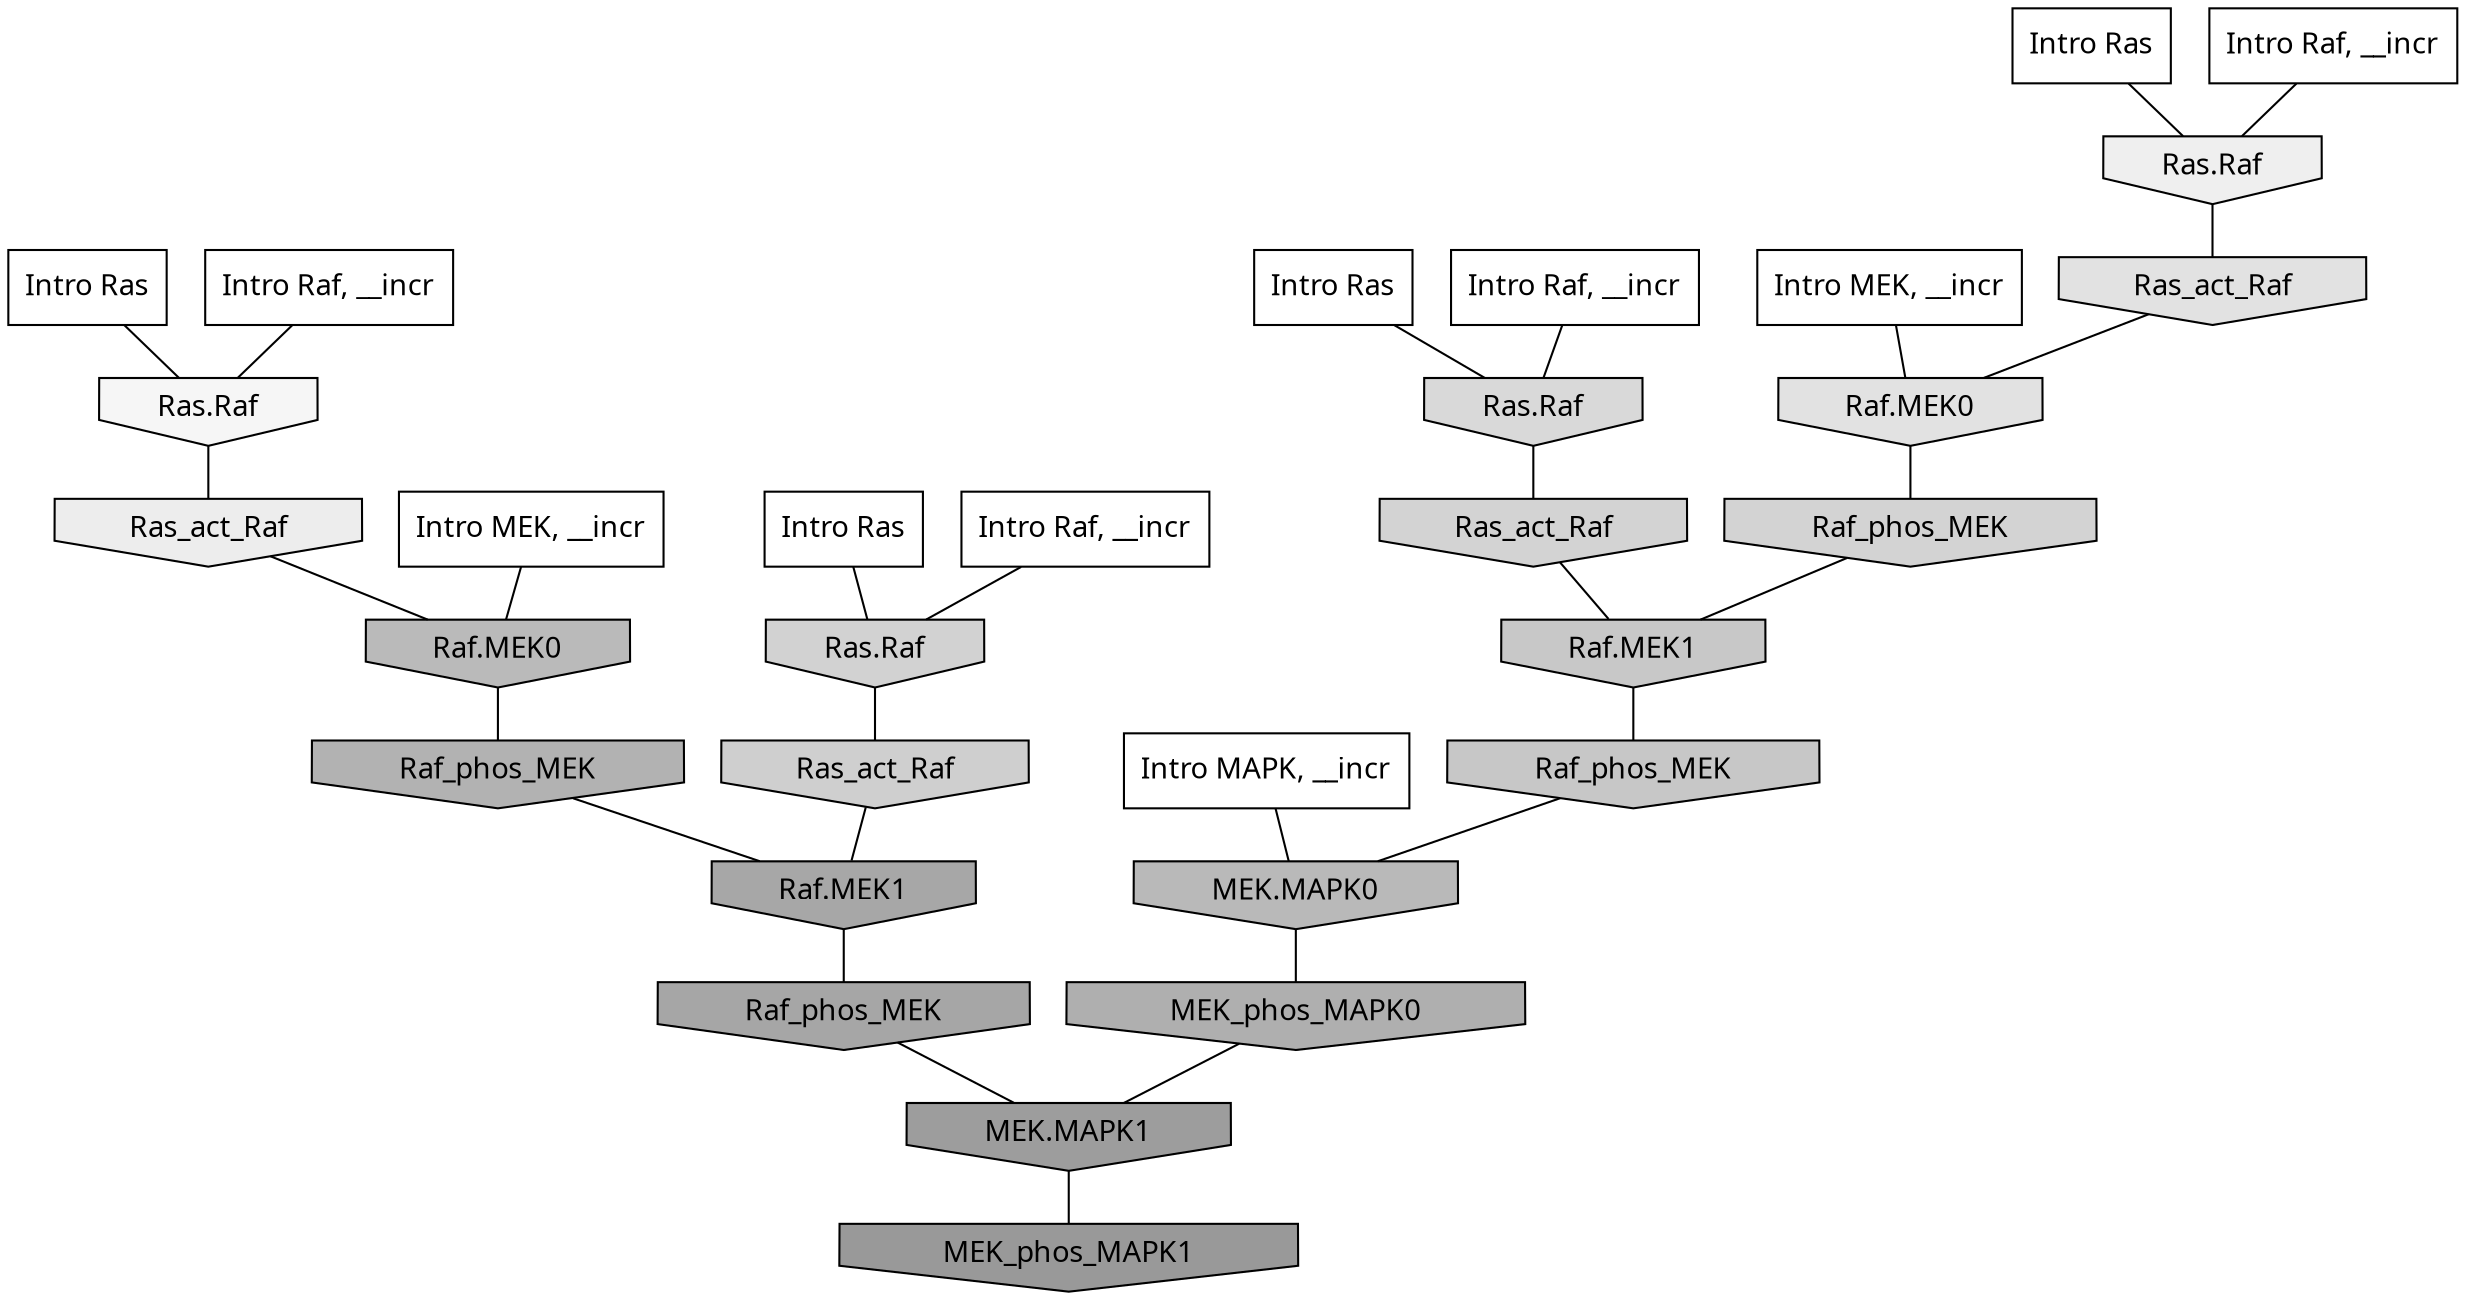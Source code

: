 digraph G{
  rankdir="TB";
  ranksep=0.30;
  node [fontname="CMU Serif"];
  edge [fontname="CMU Serif"];
  
  31 [label="Intro Ras", shape=rectangle, style=filled, fillcolor="0.000 0.000 1.000"]
  
  44 [label="Intro Ras", shape=rectangle, style=filled, fillcolor="0.000 0.000 1.000"]
  
  86 [label="Intro Ras", shape=rectangle, style=filled, fillcolor="0.000 0.000 1.000"]
  
  98 [label="Intro Ras", shape=rectangle, style=filled, fillcolor="0.000 0.000 1.000"]
  
  271 [label="Intro Raf, __incr", shape=rectangle, style=filled, fillcolor="0.000 0.000 1.000"]
  
  388 [label="Intro Raf, __incr", shape=rectangle, style=filled, fillcolor="0.000 0.000 1.000"]
  
  392 [label="Intro Raf, __incr", shape=rectangle, style=filled, fillcolor="0.000 0.000 1.000"]
  
  414 [label="Intro Raf, __incr", shape=rectangle, style=filled, fillcolor="0.000 0.000 1.000"]
  
  1944 [label="Intro MEK, __incr", shape=rectangle, style=filled, fillcolor="0.000 0.000 1.000"]
  
  2005 [label="Intro MEK, __incr", shape=rectangle, style=filled, fillcolor="0.000 0.000 1.000"]
  
  2666 [label="Intro MAPK, __incr", shape=rectangle, style=filled, fillcolor="0.000 0.000 1.000"]
  
  3514 [label="Ras.Raf", shape=invhouse, style=filled, fillcolor="0.000 0.000 0.961"]
  
  3752 [label="Ras.Raf", shape=invhouse, style=filled, fillcolor="0.000 0.000 0.934"]
  
  3801 [label="Ras_act_Raf", shape=invhouse, style=filled, fillcolor="0.000 0.000 0.929"]
  
  4331 [label="Ras_act_Raf", shape=invhouse, style=filled, fillcolor="0.000 0.000 0.886"]
  
  4333 [label="Raf.MEK0", shape=invhouse, style=filled, fillcolor="0.000 0.000 0.886"]
  
  4883 [label="Ras.Raf", shape=invhouse, style=filled, fillcolor="0.000 0.000 0.848"]
  
  5152 [label="Ras_act_Raf", shape=invhouse, style=filled, fillcolor="0.000 0.000 0.828"]
  
  5163 [label="Raf_phos_MEK", shape=invhouse, style=filled, fillcolor="0.000 0.000 0.827"]
  
  5269 [label="Ras.Raf", shape=invhouse, style=filled, fillcolor="0.000 0.000 0.821"]
  
  5430 [label="Ras_act_Raf", shape=invhouse, style=filled, fillcolor="0.000 0.000 0.812"]
  
  5885 [label="Raf.MEK1", shape=invhouse, style=filled, fillcolor="0.000 0.000 0.782"]
  
  5936 [label="Raf_phos_MEK", shape=invhouse, style=filled, fillcolor="0.000 0.000 0.779"]
  
  6957 [label="Raf.MEK0", shape=invhouse, style=filled, fillcolor="0.000 0.000 0.729"]
  
  7032 [label="MEK.MAPK0", shape=invhouse, style=filled, fillcolor="0.000 0.000 0.726"]
  
  7825 [label="Raf_phos_MEK", shape=invhouse, style=filled, fillcolor="0.000 0.000 0.697"]
  
  8214 [label="MEK_phos_MAPK0", shape=invhouse, style=filled, fillcolor="0.000 0.000 0.684"]
  
  9068 [label="Raf.MEK1", shape=invhouse, style=filled, fillcolor="0.000 0.000 0.654"]
  
  9220 [label="Raf_phos_MEK", shape=invhouse, style=filled, fillcolor="0.000 0.000 0.650"]
  
  10557 [label="MEK.MAPK1", shape=invhouse, style=filled, fillcolor="0.000 0.000 0.617"]
  
  11307 [label="MEK_phos_MAPK1", shape=invhouse, style=filled, fillcolor="0.000 0.000 0.600"]
  
  
  10557 -> 11307 [dir=none, color="0.000 0.000 0.000"] 
  9220 -> 10557 [dir=none, color="0.000 0.000 0.000"] 
  9068 -> 9220 [dir=none, color="0.000 0.000 0.000"] 
  8214 -> 10557 [dir=none, color="0.000 0.000 0.000"] 
  7825 -> 9068 [dir=none, color="0.000 0.000 0.000"] 
  7032 -> 8214 [dir=none, color="0.000 0.000 0.000"] 
  6957 -> 7825 [dir=none, color="0.000 0.000 0.000"] 
  5936 -> 7032 [dir=none, color="0.000 0.000 0.000"] 
  5885 -> 5936 [dir=none, color="0.000 0.000 0.000"] 
  5430 -> 9068 [dir=none, color="0.000 0.000 0.000"] 
  5269 -> 5430 [dir=none, color="0.000 0.000 0.000"] 
  5163 -> 5885 [dir=none, color="0.000 0.000 0.000"] 
  5152 -> 5885 [dir=none, color="0.000 0.000 0.000"] 
  4883 -> 5152 [dir=none, color="0.000 0.000 0.000"] 
  4333 -> 5163 [dir=none, color="0.000 0.000 0.000"] 
  4331 -> 4333 [dir=none, color="0.000 0.000 0.000"] 
  3801 -> 6957 [dir=none, color="0.000 0.000 0.000"] 
  3752 -> 4331 [dir=none, color="0.000 0.000 0.000"] 
  3514 -> 3801 [dir=none, color="0.000 0.000 0.000"] 
  2666 -> 7032 [dir=none, color="0.000 0.000 0.000"] 
  2005 -> 6957 [dir=none, color="0.000 0.000 0.000"] 
  1944 -> 4333 [dir=none, color="0.000 0.000 0.000"] 
  414 -> 3752 [dir=none, color="0.000 0.000 0.000"] 
  392 -> 4883 [dir=none, color="0.000 0.000 0.000"] 
  388 -> 5269 [dir=none, color="0.000 0.000 0.000"] 
  271 -> 3514 [dir=none, color="0.000 0.000 0.000"] 
  98 -> 4883 [dir=none, color="0.000 0.000 0.000"] 
  86 -> 5269 [dir=none, color="0.000 0.000 0.000"] 
  44 -> 3752 [dir=none, color="0.000 0.000 0.000"] 
  31 -> 3514 [dir=none, color="0.000 0.000 0.000"] 
  
  }
